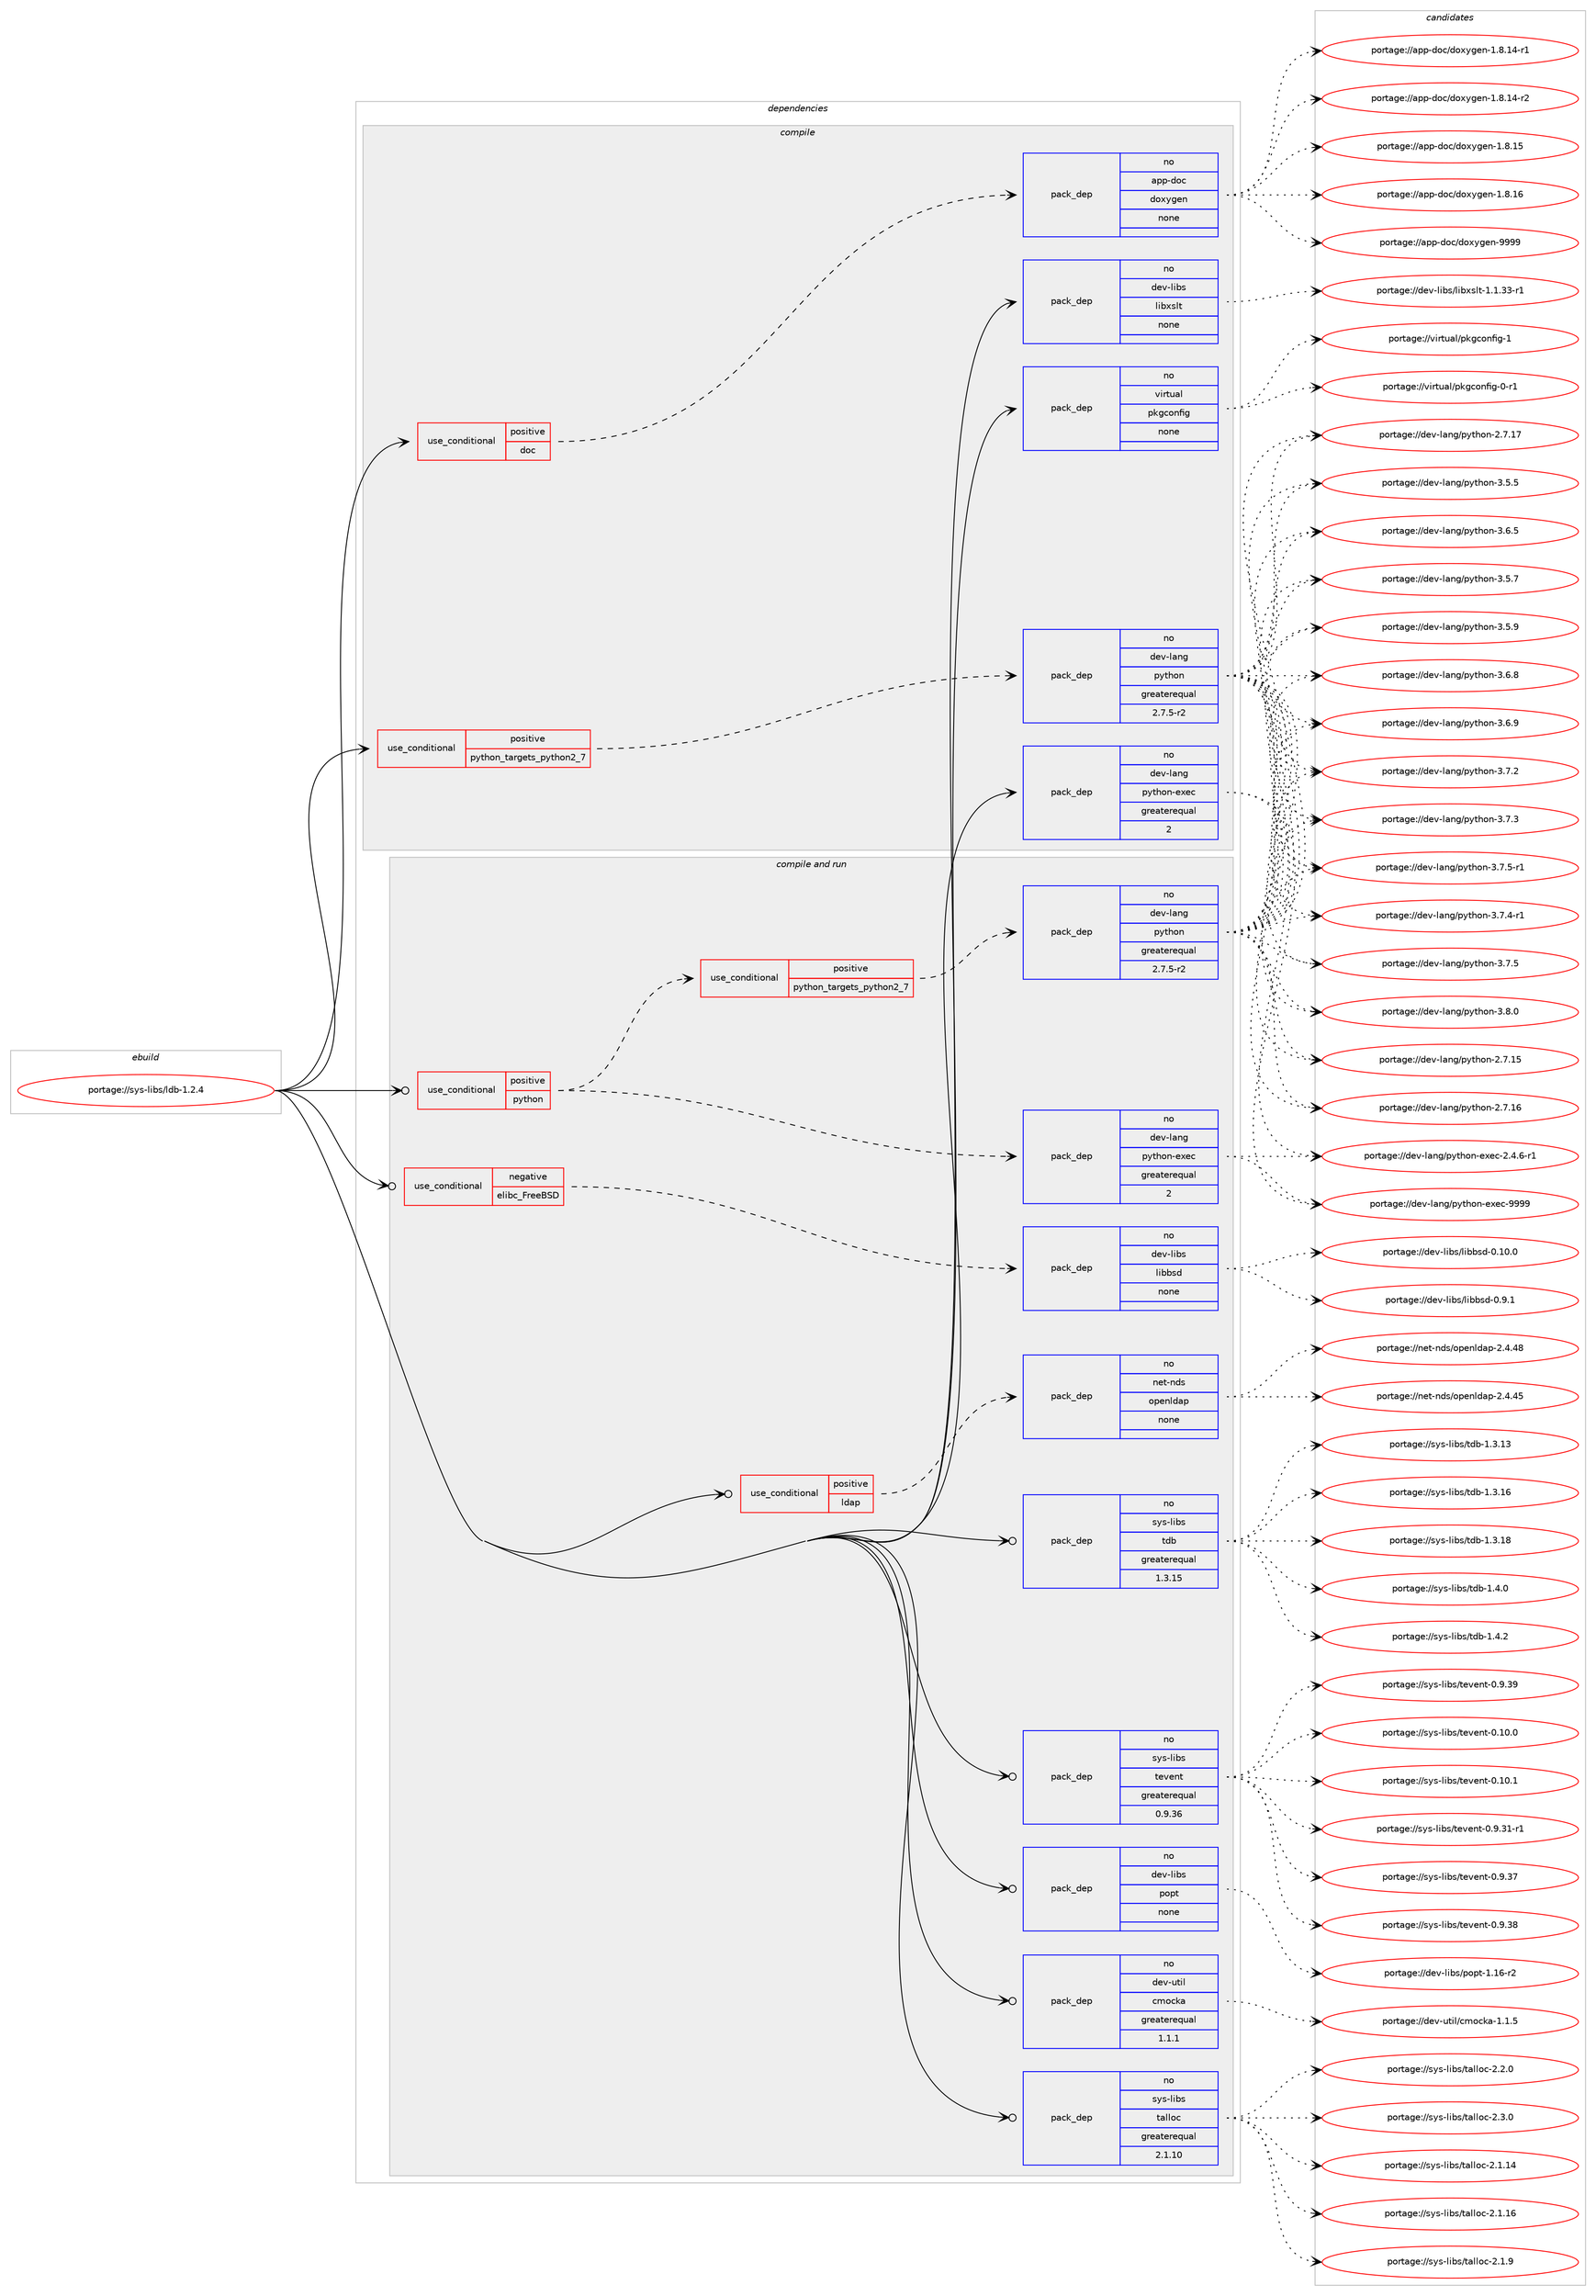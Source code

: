 digraph prolog {

# *************
# Graph options
# *************

newrank=true;
concentrate=true;
compound=true;
graph [rankdir=LR,fontname=Helvetica,fontsize=10,ranksep=1.5];#, ranksep=2.5, nodesep=0.2];
edge  [arrowhead=vee];
node  [fontname=Helvetica,fontsize=10];

# **********
# The ebuild
# **********

subgraph cluster_leftcol {
color=gray;
rank=same;
label=<<i>ebuild</i>>;
id [label="portage://sys-libs/ldb-1.2.4", color=red, width=4, href="../sys-libs/ldb-1.2.4.svg"];
}

# ****************
# The dependencies
# ****************

subgraph cluster_midcol {
color=gray;
label=<<i>dependencies</i>>;
subgraph cluster_compile {
fillcolor="#eeeeee";
style=filled;
label=<<i>compile</i>>;
subgraph cond104130 {
dependency430732 [label=<<TABLE BORDER="0" CELLBORDER="1" CELLSPACING="0" CELLPADDING="4"><TR><TD ROWSPAN="3" CELLPADDING="10">use_conditional</TD></TR><TR><TD>positive</TD></TR><TR><TD>doc</TD></TR></TABLE>>, shape=none, color=red];
subgraph pack319361 {
dependency430733 [label=<<TABLE BORDER="0" CELLBORDER="1" CELLSPACING="0" CELLPADDING="4" WIDTH="220"><TR><TD ROWSPAN="6" CELLPADDING="30">pack_dep</TD></TR><TR><TD WIDTH="110">no</TD></TR><TR><TD>app-doc</TD></TR><TR><TD>doxygen</TD></TR><TR><TD>none</TD></TR><TR><TD></TD></TR></TABLE>>, shape=none, color=blue];
}
dependency430732:e -> dependency430733:w [weight=20,style="dashed",arrowhead="vee"];
}
id:e -> dependency430732:w [weight=20,style="solid",arrowhead="vee"];
subgraph cond104131 {
dependency430734 [label=<<TABLE BORDER="0" CELLBORDER="1" CELLSPACING="0" CELLPADDING="4"><TR><TD ROWSPAN="3" CELLPADDING="10">use_conditional</TD></TR><TR><TD>positive</TD></TR><TR><TD>python_targets_python2_7</TD></TR></TABLE>>, shape=none, color=red];
subgraph pack319362 {
dependency430735 [label=<<TABLE BORDER="0" CELLBORDER="1" CELLSPACING="0" CELLPADDING="4" WIDTH="220"><TR><TD ROWSPAN="6" CELLPADDING="30">pack_dep</TD></TR><TR><TD WIDTH="110">no</TD></TR><TR><TD>dev-lang</TD></TR><TR><TD>python</TD></TR><TR><TD>greaterequal</TD></TR><TR><TD>2.7.5-r2</TD></TR></TABLE>>, shape=none, color=blue];
}
dependency430734:e -> dependency430735:w [weight=20,style="dashed",arrowhead="vee"];
}
id:e -> dependency430734:w [weight=20,style="solid",arrowhead="vee"];
subgraph pack319363 {
dependency430736 [label=<<TABLE BORDER="0" CELLBORDER="1" CELLSPACING="0" CELLPADDING="4" WIDTH="220"><TR><TD ROWSPAN="6" CELLPADDING="30">pack_dep</TD></TR><TR><TD WIDTH="110">no</TD></TR><TR><TD>dev-lang</TD></TR><TR><TD>python-exec</TD></TR><TR><TD>greaterequal</TD></TR><TR><TD>2</TD></TR></TABLE>>, shape=none, color=blue];
}
id:e -> dependency430736:w [weight=20,style="solid",arrowhead="vee"];
subgraph pack319364 {
dependency430737 [label=<<TABLE BORDER="0" CELLBORDER="1" CELLSPACING="0" CELLPADDING="4" WIDTH="220"><TR><TD ROWSPAN="6" CELLPADDING="30">pack_dep</TD></TR><TR><TD WIDTH="110">no</TD></TR><TR><TD>dev-libs</TD></TR><TR><TD>libxslt</TD></TR><TR><TD>none</TD></TR><TR><TD></TD></TR></TABLE>>, shape=none, color=blue];
}
id:e -> dependency430737:w [weight=20,style="solid",arrowhead="vee"];
subgraph pack319365 {
dependency430738 [label=<<TABLE BORDER="0" CELLBORDER="1" CELLSPACING="0" CELLPADDING="4" WIDTH="220"><TR><TD ROWSPAN="6" CELLPADDING="30">pack_dep</TD></TR><TR><TD WIDTH="110">no</TD></TR><TR><TD>virtual</TD></TR><TR><TD>pkgconfig</TD></TR><TR><TD>none</TD></TR><TR><TD></TD></TR></TABLE>>, shape=none, color=blue];
}
id:e -> dependency430738:w [weight=20,style="solid",arrowhead="vee"];
}
subgraph cluster_compileandrun {
fillcolor="#eeeeee";
style=filled;
label=<<i>compile and run</i>>;
subgraph cond104132 {
dependency430739 [label=<<TABLE BORDER="0" CELLBORDER="1" CELLSPACING="0" CELLPADDING="4"><TR><TD ROWSPAN="3" CELLPADDING="10">use_conditional</TD></TR><TR><TD>negative</TD></TR><TR><TD>elibc_FreeBSD</TD></TR></TABLE>>, shape=none, color=red];
subgraph pack319366 {
dependency430740 [label=<<TABLE BORDER="0" CELLBORDER="1" CELLSPACING="0" CELLPADDING="4" WIDTH="220"><TR><TD ROWSPAN="6" CELLPADDING="30">pack_dep</TD></TR><TR><TD WIDTH="110">no</TD></TR><TR><TD>dev-libs</TD></TR><TR><TD>libbsd</TD></TR><TR><TD>none</TD></TR><TR><TD></TD></TR></TABLE>>, shape=none, color=blue];
}
dependency430739:e -> dependency430740:w [weight=20,style="dashed",arrowhead="vee"];
}
id:e -> dependency430739:w [weight=20,style="solid",arrowhead="odotvee"];
subgraph cond104133 {
dependency430741 [label=<<TABLE BORDER="0" CELLBORDER="1" CELLSPACING="0" CELLPADDING="4"><TR><TD ROWSPAN="3" CELLPADDING="10">use_conditional</TD></TR><TR><TD>positive</TD></TR><TR><TD>ldap</TD></TR></TABLE>>, shape=none, color=red];
subgraph pack319367 {
dependency430742 [label=<<TABLE BORDER="0" CELLBORDER="1" CELLSPACING="0" CELLPADDING="4" WIDTH="220"><TR><TD ROWSPAN="6" CELLPADDING="30">pack_dep</TD></TR><TR><TD WIDTH="110">no</TD></TR><TR><TD>net-nds</TD></TR><TR><TD>openldap</TD></TR><TR><TD>none</TD></TR><TR><TD></TD></TR></TABLE>>, shape=none, color=blue];
}
dependency430741:e -> dependency430742:w [weight=20,style="dashed",arrowhead="vee"];
}
id:e -> dependency430741:w [weight=20,style="solid",arrowhead="odotvee"];
subgraph cond104134 {
dependency430743 [label=<<TABLE BORDER="0" CELLBORDER="1" CELLSPACING="0" CELLPADDING="4"><TR><TD ROWSPAN="3" CELLPADDING="10">use_conditional</TD></TR><TR><TD>positive</TD></TR><TR><TD>python</TD></TR></TABLE>>, shape=none, color=red];
subgraph cond104135 {
dependency430744 [label=<<TABLE BORDER="0" CELLBORDER="1" CELLSPACING="0" CELLPADDING="4"><TR><TD ROWSPAN="3" CELLPADDING="10">use_conditional</TD></TR><TR><TD>positive</TD></TR><TR><TD>python_targets_python2_7</TD></TR></TABLE>>, shape=none, color=red];
subgraph pack319368 {
dependency430745 [label=<<TABLE BORDER="0" CELLBORDER="1" CELLSPACING="0" CELLPADDING="4" WIDTH="220"><TR><TD ROWSPAN="6" CELLPADDING="30">pack_dep</TD></TR><TR><TD WIDTH="110">no</TD></TR><TR><TD>dev-lang</TD></TR><TR><TD>python</TD></TR><TR><TD>greaterequal</TD></TR><TR><TD>2.7.5-r2</TD></TR></TABLE>>, shape=none, color=blue];
}
dependency430744:e -> dependency430745:w [weight=20,style="dashed",arrowhead="vee"];
}
dependency430743:e -> dependency430744:w [weight=20,style="dashed",arrowhead="vee"];
subgraph pack319369 {
dependency430746 [label=<<TABLE BORDER="0" CELLBORDER="1" CELLSPACING="0" CELLPADDING="4" WIDTH="220"><TR><TD ROWSPAN="6" CELLPADDING="30">pack_dep</TD></TR><TR><TD WIDTH="110">no</TD></TR><TR><TD>dev-lang</TD></TR><TR><TD>python-exec</TD></TR><TR><TD>greaterequal</TD></TR><TR><TD>2</TD></TR></TABLE>>, shape=none, color=blue];
}
dependency430743:e -> dependency430746:w [weight=20,style="dashed",arrowhead="vee"];
}
id:e -> dependency430743:w [weight=20,style="solid",arrowhead="odotvee"];
subgraph pack319370 {
dependency430747 [label=<<TABLE BORDER="0" CELLBORDER="1" CELLSPACING="0" CELLPADDING="4" WIDTH="220"><TR><TD ROWSPAN="6" CELLPADDING="30">pack_dep</TD></TR><TR><TD WIDTH="110">no</TD></TR><TR><TD>dev-libs</TD></TR><TR><TD>popt</TD></TR><TR><TD>none</TD></TR><TR><TD></TD></TR></TABLE>>, shape=none, color=blue];
}
id:e -> dependency430747:w [weight=20,style="solid",arrowhead="odotvee"];
subgraph pack319371 {
dependency430748 [label=<<TABLE BORDER="0" CELLBORDER="1" CELLSPACING="0" CELLPADDING="4" WIDTH="220"><TR><TD ROWSPAN="6" CELLPADDING="30">pack_dep</TD></TR><TR><TD WIDTH="110">no</TD></TR><TR><TD>dev-util</TD></TR><TR><TD>cmocka</TD></TR><TR><TD>greaterequal</TD></TR><TR><TD>1.1.1</TD></TR></TABLE>>, shape=none, color=blue];
}
id:e -> dependency430748:w [weight=20,style="solid",arrowhead="odotvee"];
subgraph pack319372 {
dependency430749 [label=<<TABLE BORDER="0" CELLBORDER="1" CELLSPACING="0" CELLPADDING="4" WIDTH="220"><TR><TD ROWSPAN="6" CELLPADDING="30">pack_dep</TD></TR><TR><TD WIDTH="110">no</TD></TR><TR><TD>sys-libs</TD></TR><TR><TD>talloc</TD></TR><TR><TD>greaterequal</TD></TR><TR><TD>2.1.10</TD></TR></TABLE>>, shape=none, color=blue];
}
id:e -> dependency430749:w [weight=20,style="solid",arrowhead="odotvee"];
subgraph pack319373 {
dependency430750 [label=<<TABLE BORDER="0" CELLBORDER="1" CELLSPACING="0" CELLPADDING="4" WIDTH="220"><TR><TD ROWSPAN="6" CELLPADDING="30">pack_dep</TD></TR><TR><TD WIDTH="110">no</TD></TR><TR><TD>sys-libs</TD></TR><TR><TD>tdb</TD></TR><TR><TD>greaterequal</TD></TR><TR><TD>1.3.15</TD></TR></TABLE>>, shape=none, color=blue];
}
id:e -> dependency430750:w [weight=20,style="solid",arrowhead="odotvee"];
subgraph pack319374 {
dependency430751 [label=<<TABLE BORDER="0" CELLBORDER="1" CELLSPACING="0" CELLPADDING="4" WIDTH="220"><TR><TD ROWSPAN="6" CELLPADDING="30">pack_dep</TD></TR><TR><TD WIDTH="110">no</TD></TR><TR><TD>sys-libs</TD></TR><TR><TD>tevent</TD></TR><TR><TD>greaterequal</TD></TR><TR><TD>0.9.36</TD></TR></TABLE>>, shape=none, color=blue];
}
id:e -> dependency430751:w [weight=20,style="solid",arrowhead="odotvee"];
}
subgraph cluster_run {
fillcolor="#eeeeee";
style=filled;
label=<<i>run</i>>;
}
}

# **************
# The candidates
# **************

subgraph cluster_choices {
rank=same;
color=gray;
label=<<i>candidates</i>>;

subgraph choice319361 {
color=black;
nodesep=1;
choiceportage97112112451001119947100111120121103101110454946564649524511449 [label="portage://app-doc/doxygen-1.8.14-r1", color=red, width=4,href="../app-doc/doxygen-1.8.14-r1.svg"];
choiceportage97112112451001119947100111120121103101110454946564649524511450 [label="portage://app-doc/doxygen-1.8.14-r2", color=red, width=4,href="../app-doc/doxygen-1.8.14-r2.svg"];
choiceportage9711211245100111994710011112012110310111045494656464953 [label="portage://app-doc/doxygen-1.8.15", color=red, width=4,href="../app-doc/doxygen-1.8.15.svg"];
choiceportage9711211245100111994710011112012110310111045494656464954 [label="portage://app-doc/doxygen-1.8.16", color=red, width=4,href="../app-doc/doxygen-1.8.16.svg"];
choiceportage971121124510011199471001111201211031011104557575757 [label="portage://app-doc/doxygen-9999", color=red, width=4,href="../app-doc/doxygen-9999.svg"];
dependency430733:e -> choiceportage97112112451001119947100111120121103101110454946564649524511449:w [style=dotted,weight="100"];
dependency430733:e -> choiceportage97112112451001119947100111120121103101110454946564649524511450:w [style=dotted,weight="100"];
dependency430733:e -> choiceportage9711211245100111994710011112012110310111045494656464953:w [style=dotted,weight="100"];
dependency430733:e -> choiceportage9711211245100111994710011112012110310111045494656464954:w [style=dotted,weight="100"];
dependency430733:e -> choiceportage971121124510011199471001111201211031011104557575757:w [style=dotted,weight="100"];
}
subgraph choice319362 {
color=black;
nodesep=1;
choiceportage10010111845108971101034711212111610411111045504655464953 [label="portage://dev-lang/python-2.7.15", color=red, width=4,href="../dev-lang/python-2.7.15.svg"];
choiceportage10010111845108971101034711212111610411111045504655464954 [label="portage://dev-lang/python-2.7.16", color=red, width=4,href="../dev-lang/python-2.7.16.svg"];
choiceportage10010111845108971101034711212111610411111045504655464955 [label="portage://dev-lang/python-2.7.17", color=red, width=4,href="../dev-lang/python-2.7.17.svg"];
choiceportage100101118451089711010347112121116104111110455146534653 [label="portage://dev-lang/python-3.5.5", color=red, width=4,href="../dev-lang/python-3.5.5.svg"];
choiceportage100101118451089711010347112121116104111110455146534655 [label="portage://dev-lang/python-3.5.7", color=red, width=4,href="../dev-lang/python-3.5.7.svg"];
choiceportage100101118451089711010347112121116104111110455146534657 [label="portage://dev-lang/python-3.5.9", color=red, width=4,href="../dev-lang/python-3.5.9.svg"];
choiceportage100101118451089711010347112121116104111110455146544653 [label="portage://dev-lang/python-3.6.5", color=red, width=4,href="../dev-lang/python-3.6.5.svg"];
choiceportage100101118451089711010347112121116104111110455146544656 [label="portage://dev-lang/python-3.6.8", color=red, width=4,href="../dev-lang/python-3.6.8.svg"];
choiceportage100101118451089711010347112121116104111110455146544657 [label="portage://dev-lang/python-3.6.9", color=red, width=4,href="../dev-lang/python-3.6.9.svg"];
choiceportage100101118451089711010347112121116104111110455146554650 [label="portage://dev-lang/python-3.7.2", color=red, width=4,href="../dev-lang/python-3.7.2.svg"];
choiceportage100101118451089711010347112121116104111110455146554651 [label="portage://dev-lang/python-3.7.3", color=red, width=4,href="../dev-lang/python-3.7.3.svg"];
choiceportage1001011184510897110103471121211161041111104551465546524511449 [label="portage://dev-lang/python-3.7.4-r1", color=red, width=4,href="../dev-lang/python-3.7.4-r1.svg"];
choiceportage100101118451089711010347112121116104111110455146554653 [label="portage://dev-lang/python-3.7.5", color=red, width=4,href="../dev-lang/python-3.7.5.svg"];
choiceportage1001011184510897110103471121211161041111104551465546534511449 [label="portage://dev-lang/python-3.7.5-r1", color=red, width=4,href="../dev-lang/python-3.7.5-r1.svg"];
choiceportage100101118451089711010347112121116104111110455146564648 [label="portage://dev-lang/python-3.8.0", color=red, width=4,href="../dev-lang/python-3.8.0.svg"];
dependency430735:e -> choiceportage10010111845108971101034711212111610411111045504655464953:w [style=dotted,weight="100"];
dependency430735:e -> choiceportage10010111845108971101034711212111610411111045504655464954:w [style=dotted,weight="100"];
dependency430735:e -> choiceportage10010111845108971101034711212111610411111045504655464955:w [style=dotted,weight="100"];
dependency430735:e -> choiceportage100101118451089711010347112121116104111110455146534653:w [style=dotted,weight="100"];
dependency430735:e -> choiceportage100101118451089711010347112121116104111110455146534655:w [style=dotted,weight="100"];
dependency430735:e -> choiceportage100101118451089711010347112121116104111110455146534657:w [style=dotted,weight="100"];
dependency430735:e -> choiceportage100101118451089711010347112121116104111110455146544653:w [style=dotted,weight="100"];
dependency430735:e -> choiceportage100101118451089711010347112121116104111110455146544656:w [style=dotted,weight="100"];
dependency430735:e -> choiceportage100101118451089711010347112121116104111110455146544657:w [style=dotted,weight="100"];
dependency430735:e -> choiceportage100101118451089711010347112121116104111110455146554650:w [style=dotted,weight="100"];
dependency430735:e -> choiceportage100101118451089711010347112121116104111110455146554651:w [style=dotted,weight="100"];
dependency430735:e -> choiceportage1001011184510897110103471121211161041111104551465546524511449:w [style=dotted,weight="100"];
dependency430735:e -> choiceportage100101118451089711010347112121116104111110455146554653:w [style=dotted,weight="100"];
dependency430735:e -> choiceportage1001011184510897110103471121211161041111104551465546534511449:w [style=dotted,weight="100"];
dependency430735:e -> choiceportage100101118451089711010347112121116104111110455146564648:w [style=dotted,weight="100"];
}
subgraph choice319363 {
color=black;
nodesep=1;
choiceportage10010111845108971101034711212111610411111045101120101994550465246544511449 [label="portage://dev-lang/python-exec-2.4.6-r1", color=red, width=4,href="../dev-lang/python-exec-2.4.6-r1.svg"];
choiceportage10010111845108971101034711212111610411111045101120101994557575757 [label="portage://dev-lang/python-exec-9999", color=red, width=4,href="../dev-lang/python-exec-9999.svg"];
dependency430736:e -> choiceportage10010111845108971101034711212111610411111045101120101994550465246544511449:w [style=dotted,weight="100"];
dependency430736:e -> choiceportage10010111845108971101034711212111610411111045101120101994557575757:w [style=dotted,weight="100"];
}
subgraph choice319364 {
color=black;
nodesep=1;
choiceportage10010111845108105981154710810598120115108116454946494651514511449 [label="portage://dev-libs/libxslt-1.1.33-r1", color=red, width=4,href="../dev-libs/libxslt-1.1.33-r1.svg"];
dependency430737:e -> choiceportage10010111845108105981154710810598120115108116454946494651514511449:w [style=dotted,weight="100"];
}
subgraph choice319365 {
color=black;
nodesep=1;
choiceportage11810511411611797108471121071039911111010210510345484511449 [label="portage://virtual/pkgconfig-0-r1", color=red, width=4,href="../virtual/pkgconfig-0-r1.svg"];
choiceportage1181051141161179710847112107103991111101021051034549 [label="portage://virtual/pkgconfig-1", color=red, width=4,href="../virtual/pkgconfig-1.svg"];
dependency430738:e -> choiceportage11810511411611797108471121071039911111010210510345484511449:w [style=dotted,weight="100"];
dependency430738:e -> choiceportage1181051141161179710847112107103991111101021051034549:w [style=dotted,weight="100"];
}
subgraph choice319366 {
color=black;
nodesep=1;
choiceportage100101118451081059811547108105989811510045484649484648 [label="portage://dev-libs/libbsd-0.10.0", color=red, width=4,href="../dev-libs/libbsd-0.10.0.svg"];
choiceportage1001011184510810598115471081059898115100454846574649 [label="portage://dev-libs/libbsd-0.9.1", color=red, width=4,href="../dev-libs/libbsd-0.9.1.svg"];
dependency430740:e -> choiceportage100101118451081059811547108105989811510045484649484648:w [style=dotted,weight="100"];
dependency430740:e -> choiceportage1001011184510810598115471081059898115100454846574649:w [style=dotted,weight="100"];
}
subgraph choice319367 {
color=black;
nodesep=1;
choiceportage11010111645110100115471111121011101081009711245504652465253 [label="portage://net-nds/openldap-2.4.45", color=red, width=4,href="../net-nds/openldap-2.4.45.svg"];
choiceportage11010111645110100115471111121011101081009711245504652465256 [label="portage://net-nds/openldap-2.4.48", color=red, width=4,href="../net-nds/openldap-2.4.48.svg"];
dependency430742:e -> choiceportage11010111645110100115471111121011101081009711245504652465253:w [style=dotted,weight="100"];
dependency430742:e -> choiceportage11010111645110100115471111121011101081009711245504652465256:w [style=dotted,weight="100"];
}
subgraph choice319368 {
color=black;
nodesep=1;
choiceportage10010111845108971101034711212111610411111045504655464953 [label="portage://dev-lang/python-2.7.15", color=red, width=4,href="../dev-lang/python-2.7.15.svg"];
choiceportage10010111845108971101034711212111610411111045504655464954 [label="portage://dev-lang/python-2.7.16", color=red, width=4,href="../dev-lang/python-2.7.16.svg"];
choiceportage10010111845108971101034711212111610411111045504655464955 [label="portage://dev-lang/python-2.7.17", color=red, width=4,href="../dev-lang/python-2.7.17.svg"];
choiceportage100101118451089711010347112121116104111110455146534653 [label="portage://dev-lang/python-3.5.5", color=red, width=4,href="../dev-lang/python-3.5.5.svg"];
choiceportage100101118451089711010347112121116104111110455146534655 [label="portage://dev-lang/python-3.5.7", color=red, width=4,href="../dev-lang/python-3.5.7.svg"];
choiceportage100101118451089711010347112121116104111110455146534657 [label="portage://dev-lang/python-3.5.9", color=red, width=4,href="../dev-lang/python-3.5.9.svg"];
choiceportage100101118451089711010347112121116104111110455146544653 [label="portage://dev-lang/python-3.6.5", color=red, width=4,href="../dev-lang/python-3.6.5.svg"];
choiceportage100101118451089711010347112121116104111110455146544656 [label="portage://dev-lang/python-3.6.8", color=red, width=4,href="../dev-lang/python-3.6.8.svg"];
choiceportage100101118451089711010347112121116104111110455146544657 [label="portage://dev-lang/python-3.6.9", color=red, width=4,href="../dev-lang/python-3.6.9.svg"];
choiceportage100101118451089711010347112121116104111110455146554650 [label="portage://dev-lang/python-3.7.2", color=red, width=4,href="../dev-lang/python-3.7.2.svg"];
choiceportage100101118451089711010347112121116104111110455146554651 [label="portage://dev-lang/python-3.7.3", color=red, width=4,href="../dev-lang/python-3.7.3.svg"];
choiceportage1001011184510897110103471121211161041111104551465546524511449 [label="portage://dev-lang/python-3.7.4-r1", color=red, width=4,href="../dev-lang/python-3.7.4-r1.svg"];
choiceportage100101118451089711010347112121116104111110455146554653 [label="portage://dev-lang/python-3.7.5", color=red, width=4,href="../dev-lang/python-3.7.5.svg"];
choiceportage1001011184510897110103471121211161041111104551465546534511449 [label="portage://dev-lang/python-3.7.5-r1", color=red, width=4,href="../dev-lang/python-3.7.5-r1.svg"];
choiceportage100101118451089711010347112121116104111110455146564648 [label="portage://dev-lang/python-3.8.0", color=red, width=4,href="../dev-lang/python-3.8.0.svg"];
dependency430745:e -> choiceportage10010111845108971101034711212111610411111045504655464953:w [style=dotted,weight="100"];
dependency430745:e -> choiceportage10010111845108971101034711212111610411111045504655464954:w [style=dotted,weight="100"];
dependency430745:e -> choiceportage10010111845108971101034711212111610411111045504655464955:w [style=dotted,weight="100"];
dependency430745:e -> choiceportage100101118451089711010347112121116104111110455146534653:w [style=dotted,weight="100"];
dependency430745:e -> choiceportage100101118451089711010347112121116104111110455146534655:w [style=dotted,weight="100"];
dependency430745:e -> choiceportage100101118451089711010347112121116104111110455146534657:w [style=dotted,weight="100"];
dependency430745:e -> choiceportage100101118451089711010347112121116104111110455146544653:w [style=dotted,weight="100"];
dependency430745:e -> choiceportage100101118451089711010347112121116104111110455146544656:w [style=dotted,weight="100"];
dependency430745:e -> choiceportage100101118451089711010347112121116104111110455146544657:w [style=dotted,weight="100"];
dependency430745:e -> choiceportage100101118451089711010347112121116104111110455146554650:w [style=dotted,weight="100"];
dependency430745:e -> choiceportage100101118451089711010347112121116104111110455146554651:w [style=dotted,weight="100"];
dependency430745:e -> choiceportage1001011184510897110103471121211161041111104551465546524511449:w [style=dotted,weight="100"];
dependency430745:e -> choiceportage100101118451089711010347112121116104111110455146554653:w [style=dotted,weight="100"];
dependency430745:e -> choiceportage1001011184510897110103471121211161041111104551465546534511449:w [style=dotted,weight="100"];
dependency430745:e -> choiceportage100101118451089711010347112121116104111110455146564648:w [style=dotted,weight="100"];
}
subgraph choice319369 {
color=black;
nodesep=1;
choiceportage10010111845108971101034711212111610411111045101120101994550465246544511449 [label="portage://dev-lang/python-exec-2.4.6-r1", color=red, width=4,href="../dev-lang/python-exec-2.4.6-r1.svg"];
choiceportage10010111845108971101034711212111610411111045101120101994557575757 [label="portage://dev-lang/python-exec-9999", color=red, width=4,href="../dev-lang/python-exec-9999.svg"];
dependency430746:e -> choiceportage10010111845108971101034711212111610411111045101120101994550465246544511449:w [style=dotted,weight="100"];
dependency430746:e -> choiceportage10010111845108971101034711212111610411111045101120101994557575757:w [style=dotted,weight="100"];
}
subgraph choice319370 {
color=black;
nodesep=1;
choiceportage10010111845108105981154711211111211645494649544511450 [label="portage://dev-libs/popt-1.16-r2", color=red, width=4,href="../dev-libs/popt-1.16-r2.svg"];
dependency430747:e -> choiceportage10010111845108105981154711211111211645494649544511450:w [style=dotted,weight="100"];
}
subgraph choice319371 {
color=black;
nodesep=1;
choiceportage1001011184511711610510847991091119910797454946494653 [label="portage://dev-util/cmocka-1.1.5", color=red, width=4,href="../dev-util/cmocka-1.1.5.svg"];
dependency430748:e -> choiceportage1001011184511711610510847991091119910797454946494653:w [style=dotted,weight="100"];
}
subgraph choice319372 {
color=black;
nodesep=1;
choiceportage115121115451081059811547116971081081119945504649464952 [label="portage://sys-libs/talloc-2.1.14", color=red, width=4,href="../sys-libs/talloc-2.1.14.svg"];
choiceportage115121115451081059811547116971081081119945504649464954 [label="portage://sys-libs/talloc-2.1.16", color=red, width=4,href="../sys-libs/talloc-2.1.16.svg"];
choiceportage1151211154510810598115471169710810811199455046494657 [label="portage://sys-libs/talloc-2.1.9", color=red, width=4,href="../sys-libs/talloc-2.1.9.svg"];
choiceportage1151211154510810598115471169710810811199455046504648 [label="portage://sys-libs/talloc-2.2.0", color=red, width=4,href="../sys-libs/talloc-2.2.0.svg"];
choiceportage1151211154510810598115471169710810811199455046514648 [label="portage://sys-libs/talloc-2.3.0", color=red, width=4,href="../sys-libs/talloc-2.3.0.svg"];
dependency430749:e -> choiceportage115121115451081059811547116971081081119945504649464952:w [style=dotted,weight="100"];
dependency430749:e -> choiceportage115121115451081059811547116971081081119945504649464954:w [style=dotted,weight="100"];
dependency430749:e -> choiceportage1151211154510810598115471169710810811199455046494657:w [style=dotted,weight="100"];
dependency430749:e -> choiceportage1151211154510810598115471169710810811199455046504648:w [style=dotted,weight="100"];
dependency430749:e -> choiceportage1151211154510810598115471169710810811199455046514648:w [style=dotted,weight="100"];
}
subgraph choice319373 {
color=black;
nodesep=1;
choiceportage1151211154510810598115471161009845494651464951 [label="portage://sys-libs/tdb-1.3.13", color=red, width=4,href="../sys-libs/tdb-1.3.13.svg"];
choiceportage1151211154510810598115471161009845494651464954 [label="portage://sys-libs/tdb-1.3.16", color=red, width=4,href="../sys-libs/tdb-1.3.16.svg"];
choiceportage1151211154510810598115471161009845494651464956 [label="portage://sys-libs/tdb-1.3.18", color=red, width=4,href="../sys-libs/tdb-1.3.18.svg"];
choiceportage11512111545108105981154711610098454946524648 [label="portage://sys-libs/tdb-1.4.0", color=red, width=4,href="../sys-libs/tdb-1.4.0.svg"];
choiceportage11512111545108105981154711610098454946524650 [label="portage://sys-libs/tdb-1.4.2", color=red, width=4,href="../sys-libs/tdb-1.4.2.svg"];
dependency430750:e -> choiceportage1151211154510810598115471161009845494651464951:w [style=dotted,weight="100"];
dependency430750:e -> choiceportage1151211154510810598115471161009845494651464954:w [style=dotted,weight="100"];
dependency430750:e -> choiceportage1151211154510810598115471161009845494651464956:w [style=dotted,weight="100"];
dependency430750:e -> choiceportage11512111545108105981154711610098454946524648:w [style=dotted,weight="100"];
dependency430750:e -> choiceportage11512111545108105981154711610098454946524650:w [style=dotted,weight="100"];
}
subgraph choice319374 {
color=black;
nodesep=1;
choiceportage11512111545108105981154711610111810111011645484649484648 [label="portage://sys-libs/tevent-0.10.0", color=red, width=4,href="../sys-libs/tevent-0.10.0.svg"];
choiceportage11512111545108105981154711610111810111011645484649484649 [label="portage://sys-libs/tevent-0.10.1", color=red, width=4,href="../sys-libs/tevent-0.10.1.svg"];
choiceportage115121115451081059811547116101118101110116454846574651494511449 [label="portage://sys-libs/tevent-0.9.31-r1", color=red, width=4,href="../sys-libs/tevent-0.9.31-r1.svg"];
choiceportage11512111545108105981154711610111810111011645484657465155 [label="portage://sys-libs/tevent-0.9.37", color=red, width=4,href="../sys-libs/tevent-0.9.37.svg"];
choiceportage11512111545108105981154711610111810111011645484657465156 [label="portage://sys-libs/tevent-0.9.38", color=red, width=4,href="../sys-libs/tevent-0.9.38.svg"];
choiceportage11512111545108105981154711610111810111011645484657465157 [label="portage://sys-libs/tevent-0.9.39", color=red, width=4,href="../sys-libs/tevent-0.9.39.svg"];
dependency430751:e -> choiceportage11512111545108105981154711610111810111011645484649484648:w [style=dotted,weight="100"];
dependency430751:e -> choiceportage11512111545108105981154711610111810111011645484649484649:w [style=dotted,weight="100"];
dependency430751:e -> choiceportage115121115451081059811547116101118101110116454846574651494511449:w [style=dotted,weight="100"];
dependency430751:e -> choiceportage11512111545108105981154711610111810111011645484657465155:w [style=dotted,weight="100"];
dependency430751:e -> choiceportage11512111545108105981154711610111810111011645484657465156:w [style=dotted,weight="100"];
dependency430751:e -> choiceportage11512111545108105981154711610111810111011645484657465157:w [style=dotted,weight="100"];
}
}

}
